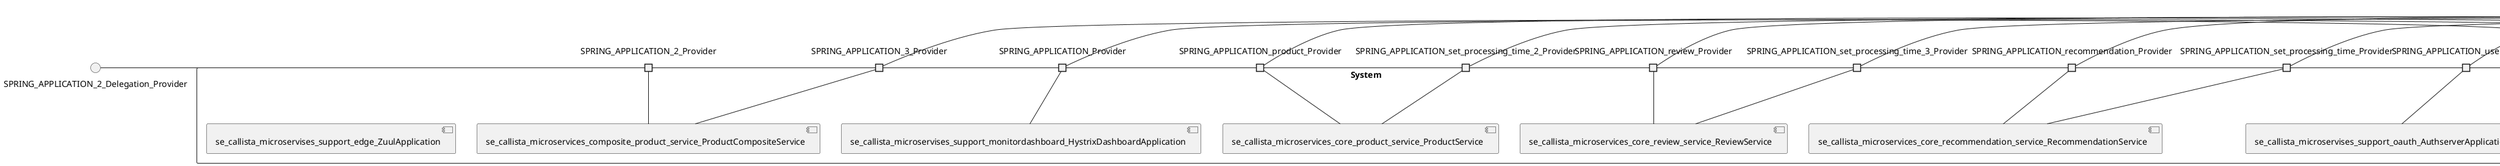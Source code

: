 @startuml
skinparam fixCircleLabelOverlapping true
skinparam componentStyle uml2
() SPRING_APPLICATION_2_Delegation_Provider
() SPRING_APPLICATION_3_Delegation_Provider
() SPRING_APPLICATION_Delegation_Provider
() SPRING_APPLICATION_product_Delegation_Provider
() SPRING_APPLICATION_recommendation_Delegation_Provider
() SPRING_APPLICATION_review_Delegation_Provider
() SPRING_APPLICATION_set_processing_time_2_Delegation_Provider
() SPRING_APPLICATION_set_processing_time_3_Delegation_Provider
() SPRING_APPLICATION_set_processing_time_Delegation_Provider
() SPRING_APPLICATION_user_Delegation_Provider
rectangle System {
[se_callista_microservices_composite_product_service_ProductCompositeService] [[callistaenterprise-blog-microservices.repository#_eKfHJJmLEe-1jrMr6LVxDw]]
[se_callista_microservices_core_product_service_ProductService] [[callistaenterprise-blog-microservices.repository#_eKfHJJmLEe-1jrMr6LVxDw]]
[se_callista_microservices_core_recommendation_service_RecommendationService] [[callistaenterprise-blog-microservices.repository#_eKfHJJmLEe-1jrMr6LVxDw]]
[se_callista_microservices_core_review_service_ReviewService] [[callistaenterprise-blog-microservices.repository#_eKfHJJmLEe-1jrMr6LVxDw]]
[se_callista_microservises_support_edge_ZuulApplication] [[callistaenterprise-blog-microservices.repository#_eKfHJJmLEe-1jrMr6LVxDw]]
[se_callista_microservises_support_monitordashboard_HystrixDashboardApplication] [[callistaenterprise-blog-microservices.repository#_eKfHJJmLEe-1jrMr6LVxDw]]
[se_callista_microservises_support_oauth_AuthserverApplication] [[callistaenterprise-blog-microservices.repository#_eKfHJJmLEe-1jrMr6LVxDw]]
port SPRING_APPLICATION_2_Provider
SPRING_APPLICATION_2_Delegation_Provider - SPRING_APPLICATION_2_Provider
SPRING_APPLICATION_2_Provider - [se_callista_microservices_composite_product_service_ProductCompositeService]
port SPRING_APPLICATION_3_Provider
SPRING_APPLICATION_3_Delegation_Provider - SPRING_APPLICATION_3_Provider
SPRING_APPLICATION_3_Provider - [se_callista_microservices_composite_product_service_ProductCompositeService]
port SPRING_APPLICATION_Provider
SPRING_APPLICATION_Delegation_Provider - SPRING_APPLICATION_Provider
SPRING_APPLICATION_Provider - [se_callista_microservises_support_monitordashboard_HystrixDashboardApplication]
port SPRING_APPLICATION_product_Provider
SPRING_APPLICATION_product_Delegation_Provider - SPRING_APPLICATION_product_Provider
SPRING_APPLICATION_product_Provider - [se_callista_microservices_core_product_service_ProductService]
port SPRING_APPLICATION_recommendation_Provider
SPRING_APPLICATION_recommendation_Delegation_Provider - SPRING_APPLICATION_recommendation_Provider
SPRING_APPLICATION_recommendation_Provider - [se_callista_microservices_core_recommendation_service_RecommendationService]
port SPRING_APPLICATION_review_Provider
SPRING_APPLICATION_review_Delegation_Provider - SPRING_APPLICATION_review_Provider
SPRING_APPLICATION_review_Provider - [se_callista_microservices_core_review_service_ReviewService]
port SPRING_APPLICATION_set_processing_time_2_Provider
SPRING_APPLICATION_set_processing_time_2_Delegation_Provider - SPRING_APPLICATION_set_processing_time_2_Provider
SPRING_APPLICATION_set_processing_time_2_Provider - [se_callista_microservices_core_product_service_ProductService]
port SPRING_APPLICATION_set_processing_time_3_Provider
SPRING_APPLICATION_set_processing_time_3_Delegation_Provider - SPRING_APPLICATION_set_processing_time_3_Provider
SPRING_APPLICATION_set_processing_time_3_Provider - [se_callista_microservices_core_review_service_ReviewService]
port SPRING_APPLICATION_set_processing_time_Provider
SPRING_APPLICATION_set_processing_time_Delegation_Provider - SPRING_APPLICATION_set_processing_time_Provider
SPRING_APPLICATION_set_processing_time_Provider - [se_callista_microservices_core_recommendation_service_RecommendationService]
port SPRING_APPLICATION_user_Provider
SPRING_APPLICATION_user_Delegation_Provider - SPRING_APPLICATION_user_Provider
SPRING_APPLICATION_user_Provider - [se_callista_microservises_support_oauth_AuthserverApplication]
}

@enduml
